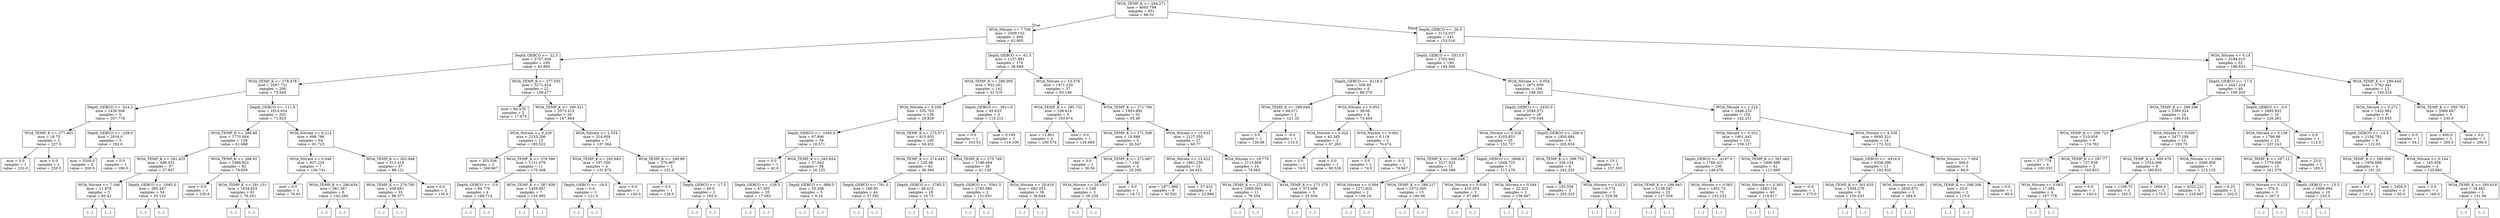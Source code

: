 digraph Tree {
node [shape=box] ;
0 [label="WOA_TEMP_K <= 294.271\nmse = 4643.799\nsamples = 651\nvalue = 96.32"] ;
1 [label="WOA_Nitrate <= 7.709\nmse = 2509.153\nsamples = 409\nvalue = 62.905"] ;
0 -> 1 [labeldistance=2.5, labelangle=45, headlabel="True"] ;
2 [label="Depth_GEBCO <= -22.5\nmse = 2757.406\nsamples = 230\nvalue = 82.895"] ;
1 -> 2 ;
3 [label="WOA_TEMP_K <= 278.478\nmse = 2097.731\nsamples = 208\nvalue = 75.544"] ;
2 -> 3 ;
4 [label="Depth_GEBCO <= -414.5\nmse = 1439.506\nsamples = 5\nvalue = 207.778"] ;
3 -> 4 ;
5 [label="WOA_TEMP_K <= 277.403\nmse = 18.75\nsamples = 2\nvalue = 227.5"] ;
4 -> 5 ;
6 [label="mse = 0.0\nsamples = 1\nvalue = 230.0"] ;
5 -> 6 ;
7 [label="mse = 0.0\nsamples = 1\nvalue = 220.0"] ;
5 -> 7 ;
8 [label="Depth_GEBCO <= -238.0\nmse = 2016.0\nsamples = 3\nvalue = 192.0"] ;
4 -> 8 ;
9 [label="mse = 3200.0\nsamples = 2\nvalue = 200.0"] ;
8 -> 9 ;
10 [label="mse = 0.0\nsamples = 1\nvalue = 180.0"] ;
8 -> 10 ;
11 [label="Depth_GEBCO <= -111.5\nmse = 1610.624\nsamples = 203\nvalue = 71.825"] ;
3 -> 11 ;
12 [label="WOA_TEMP_K <= 288.68\nmse = 1770.684\nsamples = 139\nvalue = 61.688"] ;
11 -> 12 ;
13 [label="WOA_TEMP_K <= 281.425\nmse = 498.552\nsamples = 57\nvalue = 37.957"] ;
12 -> 13 ;
14 [label="WOA_Nitrate <= 7.166\nmse = 11.878\nsamples = 3\nvalue = 85.42"] ;
13 -> 14 ;
15 [label="(...)"] ;
14 -> 15 ;
16 [label="(...)"] ;
14 -> 16 ;
19 [label="Depth_GEBCO <= -1095.0\nmse = 385.447\nsamples = 54\nvalue = 35.132"] ;
13 -> 19 ;
20 [label="(...)"] ;
19 -> 20 ;
59 [label="(...)"] ;
19 -> 59 ;
98 [label="WOA_TEMP_K <= 288.92\nmse = 1988.822\nsamples = 82\nvalue = 78.859"] ;
12 -> 98 ;
99 [label="mse = 0.0\nsamples = 1\nvalue = 230.6"] ;
98 -> 99 ;
100 [label="WOA_TEMP_K <= 291.151\nmse = 1634.823\nsamples = 81\nvalue = 76.351"] ;
98 -> 100 ;
101 [label="(...)"] ;
100 -> 101 ;
156 [label="(...)"] ;
100 -> 156 ;
239 [label="WOA_Nitrate <= 0.214\nmse = 698.796\nsamples = 64\nvalue = 91.723"] ;
11 -> 239 ;
240 [label="WOA_Nitrate <= 0.048\nmse = 827.234\nsamples = 7\nvalue = 136.741"] ;
239 -> 240 ;
241 [label="mse = 0.0\nsamples = 1\nvalue = 76.93"] ;
240 -> 241 ;
242 [label="WOA_TEMP_K <= 290.654\nmse = 361.347\nsamples = 6\nvalue = 145.286"] ;
240 -> 242 ;
243 [label="(...)"] ;
242 -> 243 ;
246 [label="(...)"] ;
242 -> 246 ;
249 [label="WOA_TEMP_K <= 293.048\nmse = 513.418\nsamples = 57\nvalue = 88.121"] ;
239 -> 249 ;
250 [label="WOA_TEMP_K <= 279.795\nmse = 458.691\nsamples = 55\nvalue = 86.377"] ;
249 -> 250 ;
251 [label="(...)"] ;
250 -> 251 ;
252 [label="(...)"] ;
250 -> 252 ;
335 [label="mse = 0.0\nsamples = 2\nvalue = 130.0"] ;
249 -> 335 ;
336 [label="WOA_TEMP_K <= 277.555\nmse = 3271.424\nsamples = 22\nvalue = 158.477"] ;
2 -> 336 ;
337 [label="mse = 94.576\nsamples = 2\nvalue = 17.675"] ;
336 -> 337 ;
338 [label="WOA_TEMP_K <= 290.321\nmse = 2073.415\nsamples = 20\nvalue = 167.864"] ;
336 -> 338 ;
339 [label="WOA_Nitrate <= 0.229\nmse = 2235.286\nsamples = 13\nvalue = 185.522"] ;
338 -> 339 ;
340 [label="mse = 355.556\nsamples = 2\nvalue = 266.667"] ;
339 -> 340 ;
341 [label="WOA_TEMP_K <= 278.596\nmse = 1121.676\nsamples = 11\nvalue = 170.308"] ;
339 -> 341 ;
342 [label="Depth_GEBCO <= -3.0\nmse = 84.776\nsamples = 4\nvalue = 188.714"] ;
341 -> 342 ;
343 [label="(...)"] ;
342 -> 343 ;
348 [label="(...)"] ;
342 -> 348 ;
349 [label="WOA_TEMP_K <= 287.938\nmse = 1459.687\nsamples = 7\nvalue = 155.992"] ;
341 -> 349 ;
350 [label="(...)"] ;
349 -> 350 ;
357 [label="(...)"] ;
349 -> 357 ;
362 [label="WOA_Nitrate <= 2.554\nmse = 324.959\nsamples = 7\nvalue = 137.364"] ;
338 -> 362 ;
363 [label="WOA_TEMP_K <= 292.683\nmse = 197.359\nsamples = 4\nvalue = 131.875"] ;
362 -> 363 ;
364 [label="Depth_GEBCO <= -19.5\nmse = 0.4\nsamples = 3\nvalue = 121.0"] ;
363 -> 364 ;
365 [label="(...)"] ;
364 -> 365 ;
366 [label="(...)"] ;
364 -> 366 ;
369 [label="mse = 0.0\nsamples = 1\nvalue = 150.0"] ;
363 -> 369 ;
370 [label="WOA_TEMP_K <= 290.89\nmse = 370.667\nsamples = 3\nvalue = 152.0"] ;
362 -> 370 ;
371 [label="mse = 0.0\nsamples = 1\nvalue = 126.0"] ;
370 -> 371 ;
372 [label="Depth_GEBCO <= -17.5\nmse = 49.0\nsamples = 2\nvalue = 165.0"] ;
370 -> 372 ;
373 [label="(...)"] ;
372 -> 373 ;
374 [label="(...)"] ;
372 -> 374 ;
375 [label="Depth_GEBCO <= -61.5\nmse = 1137.891\nsamples = 179\nvalue = 38.689"] ;
1 -> 375 ;
376 [label="WOA_TEMP_K <= 286.095\nmse = 652.261\nsamples = 142\nvalue = 31.319"] ;
375 -> 376 ;
377 [label="WOA_Nitrate <= 9.258\nmse = 535.703\nsamples = 139\nvalue = 29.828"] ;
376 -> 377 ;
378 [label="Depth_GEBCO <= -1645.0\nmse = 67.896\nsamples = 39\nvalue = 16.571"] ;
377 -> 378 ;
379 [label="mse = 0.0\nsamples = 1\nvalue = 42.0"] ;
378 -> 379 ;
380 [label="WOA_TEMP_K <= 283.654\nmse = 57.543\nsamples = 38\nvalue = 16.125"] ;
378 -> 380 ;
381 [label="Depth_GEBCO <= -139.5\nmse = 47.303\nsamples = 35\nvalue = 17.083"] ;
380 -> 381 ;
382 [label="(...)"] ;
381 -> 382 ;
407 [label="(...)"] ;
381 -> 407 ;
408 [label="Depth_GEBCO <= -888.5\nmse = 55.206\nsamples = 3\nvalue = 6.16"] ;
380 -> 408 ;
409 [label="(...)"] ;
408 -> 409 ;
410 [label="(...)"] ;
408 -> 410 ;
413 [label="WOA_TEMP_K <= 275.571\nmse = 615.933\nsamples = 100\nvalue = 34.432"] ;
377 -> 413 ;
414 [label="WOA_TEMP_K <= 274.445\nmse = 220.49\nsamples = 62\nvalue = 30.369"] ;
413 -> 414 ;
415 [label="Depth_GEBCO <= -791.0\nmse = 160.95\nsamples = 44\nvalue = 37.591"] ;
414 -> 415 ;
416 [label="(...)"] ;
415 -> 416 ;
461 [label="(...)"] ;
415 -> 461 ;
492 [label="Depth_GEBCO <= -3785.5\nmse = 48.413\nsamples = 18\nvalue = 16.73"] ;
414 -> 492 ;
493 [label="(...)"] ;
492 -> 493 ;
500 [label="(...)"] ;
492 -> 500 ;
527 [label="WOA_TEMP_K <= 275.749\nmse = 1196.494\nsamples = 38\nvalue = 41.139"] ;
413 -> 527 ;
528 [label="Depth_GEBCO <= -3561.5\nmse = 2793.086\nsamples = 2\nvalue = 131.051"] ;
527 -> 528 ;
529 [label="(...)"] ;
528 -> 529 ;
530 [label="(...)"] ;
528 -> 530 ;
531 [label="WOA_Nitrate <= 20.916\nmse = 692.253\nsamples = 36\nvalue = 36.644"] ;
527 -> 531 ;
532 [label="(...)"] ;
531 -> 532 ;
583 [label="(...)"] ;
531 -> 583 ;
602 [label="Depth_GEBCO <= -3611.0\nmse = 45.633\nsamples = 3\nvalue = 115.212"] ;
376 -> 602 ;
603 [label="mse = 0.0\nsamples = 1\nvalue = 103.53"] ;
602 -> 603 ;
604 [label="mse = 0.195\nsamples = 2\nvalue = 119.106"] ;
602 -> 604 ;
605 [label="WOA_Nitrate <= 10.576\nmse = 1971.229\nsamples = 37\nvalue = 63.146"] ;
375 -> 605 ;
606 [label="WOA_TEMP_K <= 285.722\nmse = 108.614\nsamples = 5\nvalue = 103.674"] ;
605 -> 606 ;
607 [label="mse = 13.801\nsamples = 4\nvalue = 100.574"] ;
606 -> 607 ;
608 [label="mse = 0.0\nsamples = 1\nvalue = 134.669"] ;
606 -> 608 ;
609 [label="WOA_TEMP_K <= 271.706\nmse = 1953.892\nsamples = 32\nvalue = 55.46"] ;
605 -> 609 ;
610 [label="WOA_TEMP_K <= 271.508\nmse = 18.886\nsamples = 5\nvalue = 26.547"] ;
609 -> 610 ;
611 [label="mse = 0.0\nsamples = 1\nvalue = 36.56"] ;
610 -> 611 ;
612 [label="WOA_TEMP_K <= 271.667\nmse = 7.146\nsamples = 4\nvalue = 25.295"] ;
610 -> 612 ;
613 [label="WOA_Nitrate <= 20.153\nmse = 1.109\nsamples = 3\nvalue = 26.234"] ;
612 -> 613 ;
614 [label="(...)"] ;
613 -> 614 ;
615 [label="(...)"] ;
613 -> 615 ;
616 [label="mse = 0.0\nsamples = 1\nvalue = 18.72"] ;
612 -> 616 ;
617 [label="WOA_Nitrate <= 15.633\nmse = 2127.555\nsamples = 27\nvalue = 60.77"] ;
609 -> 617 ;
618 [label="WOA_Nitrate <= 13.422\nmse = 1661.256\nsamples = 13\nvalue = 44.453"] ;
617 -> 618 ;
619 [label="mse = 1971.989\nsamples = 9\nvalue = 50.502"] ;
618 -> 619 ;
620 [label="mse = 57.432\nsamples = 4\nvalue = 23.888"] ;
618 -> 620 ;
621 [label="WOA_Nitrate <= 19.779\nmse = 2113.808\nsamples = 14\nvalue = 74.065"] ;
617 -> 621 ;
622 [label="WOA_TEMP_K <= 272.853\nmse = 2089.084\nsamples = 11\nvalue = 79.254"] ;
621 -> 622 ;
623 [label="(...)"] ;
622 -> 623 ;
628 [label="(...)"] ;
622 -> 628 ;
629 [label="WOA_TEMP_K <= 273.375\nmse = 373.489\nsamples = 3\nvalue = 32.559"] ;
621 -> 629 ;
630 [label="(...)"] ;
629 -> 630 ;
633 [label="(...)"] ;
629 -> 633 ;
634 [label="Depth_GEBCO <= -26.0\nmse = 3115.037\nsamples = 242\nvalue = 153.516"] ;
0 -> 634 [labeldistance=2.5, labelangle=-45, headlabel="False"] ;
635 [label="Depth_GEBCO <= -5513.5\nmse = 2702.042\nsamples = 190\nvalue = 144.594"] ;
634 -> 635 ;
636 [label="Depth_GEBCO <= -6118.5\nmse = 556.95\nsamples = 6\nvalue = 89.376"] ;
635 -> 636 ;
637 [label="WOA_TEMP_K <= 298.049\nmse = 64.071\nsamples = 2\nvalue = 121.32"] ;
636 -> 637 ;
638 [label="mse = 0.0\nsamples = 1\nvalue = 126.98"] ;
637 -> 638 ;
639 [label="mse = -0.0\nsamples = 1\nvalue = 110.0"] ;
637 -> 639 ;
640 [label="WOA_Nitrate <= 0.053\nmse = 38.06\nsamples = 4\nvalue = 73.404"] ;
636 -> 640 ;
641 [label="WOA_Nitrate <= 0.024\nmse = 45.385\nsamples = 2\nvalue = 67.263"] ;
640 -> 641 ;
642 [label="mse = 0.0\nsamples = 1\nvalue = 74.0"] ;
641 -> 642 ;
643 [label="mse = 0.0\nsamples = 1\nvalue = 60.526"] ;
641 -> 643 ;
644 [label="WOA_Nitrate <= 0.062\nmse = 6.119\nsamples = 2\nvalue = 76.474"] ;
640 -> 644 ;
645 [label="mse = 0.0\nsamples = 1\nvalue = 74.0"] ;
644 -> 645 ;
646 [label="mse = -0.0\nsamples = 1\nvalue = 78.947"] ;
644 -> 646 ;
647 [label="WOA_Nitrate <= 0.054\nmse = 2671.959\nsamples = 184\nvalue = 146.262"] ;
635 -> 647 ;
648 [label="Depth_GEBCO <= -2453.0\nmse = 3349.572\nsamples = 29\nvalue = 170.044"] ;
647 -> 648 ;
649 [label="WOA_Nitrate <= 0.028\nmse = 3103.833\nsamples = 20\nvalue = 152.727"] ;
648 -> 649 ;
650 [label="WOA_TEMP_K <= 296.648\nmse = 3217.925\nsamples = 15\nvalue = 168.589"] ;
649 -> 650 ;
651 [label="WOA_Nitrate <= 0.004\nmse = 1371.832\nsamples = 2\nvalue = 100.19"] ;
650 -> 651 ;
652 [label="(...)"] ;
651 -> 652 ;
653 [label="(...)"] ;
651 -> 653 ;
654 [label="WOA_TEMP_K <= 298.217\nmse = 2572.405\nsamples = 13\nvalue = 180.66"] ;
650 -> 654 ;
655 [label="(...)"] ;
654 -> 655 ;
662 [label="(...)"] ;
654 -> 662 ;
677 [label="Depth_GEBCO <= -3698.5\nmse = 1048.725\nsamples = 5\nvalue = 117.479"] ;
649 -> 677 ;
678 [label="WOA_Nitrate <= 0.038\nmse = 410.203\nsamples = 3\nvalue = 97.885"] ;
677 -> 678 ;
679 [label="(...)"] ;
678 -> 679 ;
682 [label="(...)"] ;
678 -> 682 ;
683 [label="WOA_Nitrate <= 0.044\nmse = 22.222\nsamples = 2\nvalue = 156.667"] ;
677 -> 683 ;
684 [label="(...)"] ;
683 -> 684 ;
685 [label="(...)"] ;
683 -> 685 ;
686 [label="Depth_GEBCO <= -206.0\nmse = 1950.664\nsamples = 9\nvalue = 205.916"] ;
648 -> 686 ;
687 [label="WOA_TEMP_K <= 299.753\nmse = 326.154\nsamples = 6\nvalue = 242.225"] ;
686 -> 687 ;
688 [label="mse = 155.556\nsamples = 3\nvalue = 263.333"] ;
687 -> 688 ;
689 [label="WOA_Nitrate <= 0.023\nmse = 0.774\nsamples = 3\nvalue = 229.56"] ;
687 -> 689 ;
690 [label="(...)"] ;
689 -> 690 ;
691 [label="(...)"] ;
689 -> 691 ;
692 [label="mse = 15.1\nsamples = 3\nvalue = 157.503"] ;
686 -> 692 ;
693 [label="WOA_Nitrate <= 1.224\nmse = 2446.233\nsamples = 155\nvalue = 142.251"] ;
647 -> 693 ;
694 [label="WOA_Nitrate <= 0.352\nmse = 1901.042\nsamples = 141\nvalue = 139.127"] ;
693 -> 694 ;
695 [label="Depth_GEBCO <= -4197.0\nmse = 1760.421\nsamples = 100\nvalue = 146.478"] ;
694 -> 695 ;
696 [label="WOA_TEMP_K <= 299.943\nmse = 2138.287\nsamples = 25\nvalue = 127.209"] ;
695 -> 696 ;
697 [label="(...)"] ;
696 -> 697 ;
730 [label="(...)"] ;
696 -> 730 ;
745 [label="WOA_Nitrate <= 0.063\nmse = 1452.73\nsamples = 75\nvalue = 153.222"] ;
695 -> 745 ;
746 [label="(...)"] ;
745 -> 746 ;
751 [label="(...)"] ;
745 -> 751 ;
870 [label="WOA_TEMP_K <= 301.462\nmse = 1806.498\nsamples = 41\nvalue = 121.869"] ;
694 -> 870 ;
871 [label="WOA_Nitrate <= 0.363\nmse = 1483.154\nsamples = 40\nvalue = 119.617"] ;
870 -> 871 ;
872 [label="(...)"] ;
871 -> 872 ;
873 [label="(...)"] ;
871 -> 873 ;
944 [label="mse = -0.0\nsamples = 1\nvalue = 275.0"] ;
870 -> 944 ;
945 [label="WOA_Nitrate <= 4.538\nmse = 6695.521\nsamples = 14\nvalue = 172.322"] ;
693 -> 945 ;
946 [label="Depth_GEBCO <= -4014.0\nmse = 6338.396\nsamples = 11\nvalue = 192.933"] ;
945 -> 946 ;
947 [label="WOA_TEMP_K <= 301.635\nmse = 2354.279\nsamples = 8\nvalue = 150.533"] ;
946 -> 947 ;
948 [label="(...)"] ;
947 -> 948 ;
959 [label="(...)"] ;
947 -> 959 ;
962 [label="WOA_Nitrate <= 1.449\nmse = 2635.873\nsamples = 3\nvalue = 284.8"] ;
946 -> 962 ;
963 [label="(...)"] ;
962 -> 963 ;
964 [label="(...)"] ;
962 -> 964 ;
967 [label="WOA_Nitrate <= 7.004\nmse = 304.0\nsamples = 3\nvalue = 94.0"] ;
945 -> 967 ;
968 [label="WOA_TEMP_K <= 298.306\nmse = 25.0\nsamples = 2\nvalue = 115.0"] ;
967 -> 968 ;
969 [label="(...)"] ;
968 -> 969 ;
970 [label="(...)"] ;
968 -> 970 ;
971 [label="mse = 0.0\nsamples = 1\nvalue = 80.0"] ;
967 -> 971 ;
972 [label="WOA_Nitrate <= 0.14\nmse = 3194.015\nsamples = 52\nvalue = 188.633"] ;
634 -> 972 ;
973 [label="Depth_GEBCO <= -17.0\nmse = 2447.224\nsamples = 40\nvalue = 199.203"] ;
972 -> 973 ;
974 [label="WOA_TEMP_K <= 298.296\nmse = 1560.024\nsamples = 24\nvalue = 184.024"] ;
973 -> 974 ;
975 [label="WOA_TEMP_K <= 295.723\nmse = 510.658\nsamples = 9\nvalue = 174.762"] ;
974 -> 975 ;
976 [label="mse = 377.778\nsamples = 4\nvalue = 193.333"] ;
975 -> 976 ;
977 [label="WOA_TEMP_K <= 297.77\nmse = 157.639\nsamples = 5\nvalue = 160.833"] ;
975 -> 977 ;
978 [label="WOA_Nitrate <= 0.063\nmse = 17.284\nsamples = 4\nvalue = 167.778"] ;
977 -> 978 ;
979 [label="(...)"] ;
978 -> 979 ;
980 [label="(...)"] ;
978 -> 980 ;
981 [label="mse = 0.0\nsamples = 1\nvalue = 140.0"] ;
977 -> 981 ;
982 [label="WOA_Nitrate <= 0.039\nmse = 2477.188\nsamples = 15\nvalue = 193.75"] ;
974 -> 982 ;
983 [label="WOA_TEMP_K <= 300.478\nmse = 1524.306\nsamples = 8\nvalue = 180.833"] ;
982 -> 983 ;
984 [label="mse = 1168.75\nsamples = 3\nvalue = 192.5"] ;
983 -> 984 ;
985 [label="mse = 1600.0\nsamples = 5\nvalue = 175.0"] ;
983 -> 985 ;
986 [label="WOA_Nitrate <= 0.088\nmse = 3280.859\nsamples = 7\nvalue = 213.125"] ;
982 -> 986 ;
987 [label="mse = 4322.222\nsamples = 5\nvalue = 216.667"] ;
986 -> 987 ;
988 [label="mse = 6.25\nsamples = 2\nvalue = 202.5"] ;
986 -> 988 ;
989 [label="Depth_GEBCO <= -3.0\nmse = 2885.932\nsamples = 16\nvalue = 226.261"] ;
973 -> 989 ;
990 [label="WOA_Nitrate <= 0.136\nmse = 1798.98\nsamples = 15\nvalue = 237.143"] ;
989 -> 990 ;
991 [label="WOA_TEMP_K <= 297.12\nmse = 1779.086\nsamples = 13\nvalue = 241.579"] ;
990 -> 991 ;
992 [label="WOA_Nitrate <= 0.125\nmse = 376.0\nsamples = 3\nvalue = 267.0"] ;
991 -> 992 ;
993 [label="(...)"] ;
992 -> 993 ;
994 [label="(...)"] ;
992 -> 994 ;
995 [label="Depth_GEBCO <= -15.5\nmse = 1966.964\nsamples = 10\nvalue = 232.5"] ;
991 -> 995 ;
996 [label="(...)"] ;
995 -> 996 ;
997 [label="(...)"] ;
995 -> 997 ;
1006 [label="mse = 25.0\nsamples = 2\nvalue = 195.0"] ;
990 -> 1006 ;
1007 [label="mse = 0.0\nsamples = 1\nvalue = 112.0"] ;
989 -> 1007 ;
1008 [label="WOA_TEMP_K <= 299.444\nmse = 3762.461\nsamples = 12\nvalue = 140.314"] ;
972 -> 1008 ;
1009 [label="WOA_Nitrate <= 0.272\nmse = 1432.982\nsamples = 9\nvalue = 115.855"] ;
1008 -> 1009 ;
1010 [label="Depth_GEBCO <= -14.5\nmse = 1156.782\nsamples = 8\nvalue = 122.03"] ;
1009 -> 1010 ;
1011 [label="WOA_TEMP_K <= 299.098\nmse = 1954.688\nsamples = 4\nvalue = 101.25"] ;
1010 -> 1011 ;
1012 [label="mse = 0.0\nsamples = 1\nvalue = 120.0"] ;
1011 -> 1012 ;
1013 [label="mse = 2450.0\nsamples = 3\nvalue = 95.0"] ;
1011 -> 1013 ;
1014 [label="WOA_Nitrate <= 0.144\nmse = 145.058\nsamples = 4\nvalue = 135.883"] ;
1010 -> 1014 ;
1015 [label="mse = 0.0\nsamples = 1\nvalue = 160.0"] ;
1014 -> 1015 ;
1016 [label="WOA_TEMP_K <= 295.619\nmse = 34.482\nsamples = 3\nvalue = 131.06"] ;
1014 -> 1016 ;
1017 [label="(...)"] ;
1016 -> 1017 ;
1018 [label="(...)"] ;
1016 -> 1018 ;
1021 [label="mse = 0.0\nsamples = 1\nvalue = 54.1"] ;
1009 -> 1021 ;
1022 [label="WOA_TEMP_K <= 299.783\nmse = 2066.667\nsamples = 3\nvalue = 230.0"] ;
1008 -> 1022 ;
1023 [label="mse = 400.0\nsamples = 2\nvalue = 200.0"] ;
1022 -> 1023 ;
1024 [label="mse = 0.0\nsamples = 1\nvalue = 290.0"] ;
1022 -> 1024 ;
}
